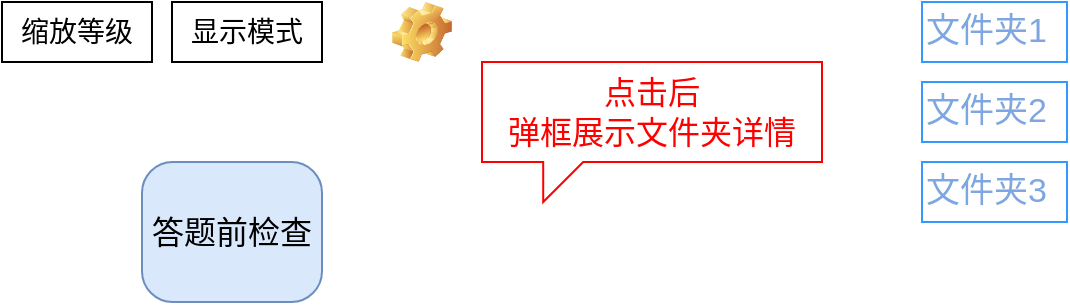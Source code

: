 <mxfile version="23.1.6" type="github">
  <diagram name="第 1 页" id="AvFFjrc5dVP8ZAouIVWZ">
    <mxGraphModel dx="1434" dy="746" grid="1" gridSize="10" guides="1" tooltips="1" connect="1" arrows="1" fold="1" page="1" pageScale="1" pageWidth="827" pageHeight="1169" math="0" shadow="0">
      <root>
        <mxCell id="0" />
        <mxCell id="1" parent="0" />
        <mxCell id="kXjQfWgRXBoQk7fs5HPP-1" value="&lt;font style=&quot;font-size: 16px;&quot;&gt;答题前检查&lt;/font&gt;" style="rounded=1;whiteSpace=wrap;html=1;arcSize=22;fillColor=#dae8fc;strokeColor=#6c8ebf;" vertex="1" parent="1">
          <mxGeometry x="250" y="113" width="90" height="70" as="geometry" />
        </mxCell>
        <mxCell id="kXjQfWgRXBoQk7fs5HPP-8" value="&lt;font style=&quot;font-size: 14px;&quot;&gt;显示模式&lt;/font&gt;" style="rounded=0;whiteSpace=wrap;html=1;" vertex="1" parent="1">
          <mxGeometry x="265" y="33" width="75" height="30" as="geometry" />
        </mxCell>
        <mxCell id="kXjQfWgRXBoQk7fs5HPP-9" value="&lt;font style=&quot;font-size: 14px;&quot;&gt;缩放等级&lt;/font&gt;" style="rounded=0;whiteSpace=wrap;html=1;" vertex="1" parent="1">
          <mxGeometry x="180" y="33" width="75" height="30" as="geometry" />
        </mxCell>
        <mxCell id="kXjQfWgRXBoQk7fs5HPP-10" value="" style="shape=image;html=1;verticalLabelPosition=bottom;verticalAlign=top;imageAspect=0;image=img/clipart/Gear_128x128.png" vertex="1" parent="1">
          <mxGeometry x="375" y="33" width="30" height="30" as="geometry" />
        </mxCell>
        <mxCell id="kXjQfWgRXBoQk7fs5HPP-11" value="&lt;font color=&quot;#7ea6e0&quot; style=&quot;font-size: 17px;&quot;&gt;文件夹1&lt;/font&gt;" style="rounded=0;whiteSpace=wrap;html=1;align=left;strokeColor=#3399FF;" vertex="1" parent="1">
          <mxGeometry x="640" y="33" width="72.5" height="30" as="geometry" />
        </mxCell>
        <mxCell id="kXjQfWgRXBoQk7fs5HPP-12" value="&lt;font color=&quot;#7ea6e0&quot; style=&quot;font-size: 17px;&quot;&gt;文件夹2&lt;/font&gt;" style="rounded=0;whiteSpace=wrap;html=1;align=left;strokeColor=#3399FF;" vertex="1" parent="1">
          <mxGeometry x="640" y="73" width="72.5" height="30" as="geometry" />
        </mxCell>
        <mxCell id="kXjQfWgRXBoQk7fs5HPP-13" value="&lt;font color=&quot;#7ea6e0&quot; style=&quot;font-size: 17px;&quot;&gt;文件夹3&lt;/font&gt;" style="rounded=0;whiteSpace=wrap;html=1;align=left;strokeColor=#3399FF;" vertex="1" parent="1">
          <mxGeometry x="640" y="113" width="72.5" height="30" as="geometry" />
        </mxCell>
        <mxCell id="kXjQfWgRXBoQk7fs5HPP-14" value="&lt;font color=&quot;#ff0000&quot;&gt;&lt;span style=&quot;font-size: 16px;&quot;&gt;点击后&lt;br&gt;弹框展示文件夹详情&lt;/span&gt;&lt;/font&gt;" style="shape=callout;whiteSpace=wrap;html=1;perimeter=calloutPerimeter;position2=0.18;size=20;position=0.18;strokeColor=#FF0000;" vertex="1" parent="1">
          <mxGeometry x="420" y="63" width="170" height="70" as="geometry" />
        </mxCell>
      </root>
    </mxGraphModel>
  </diagram>
</mxfile>

